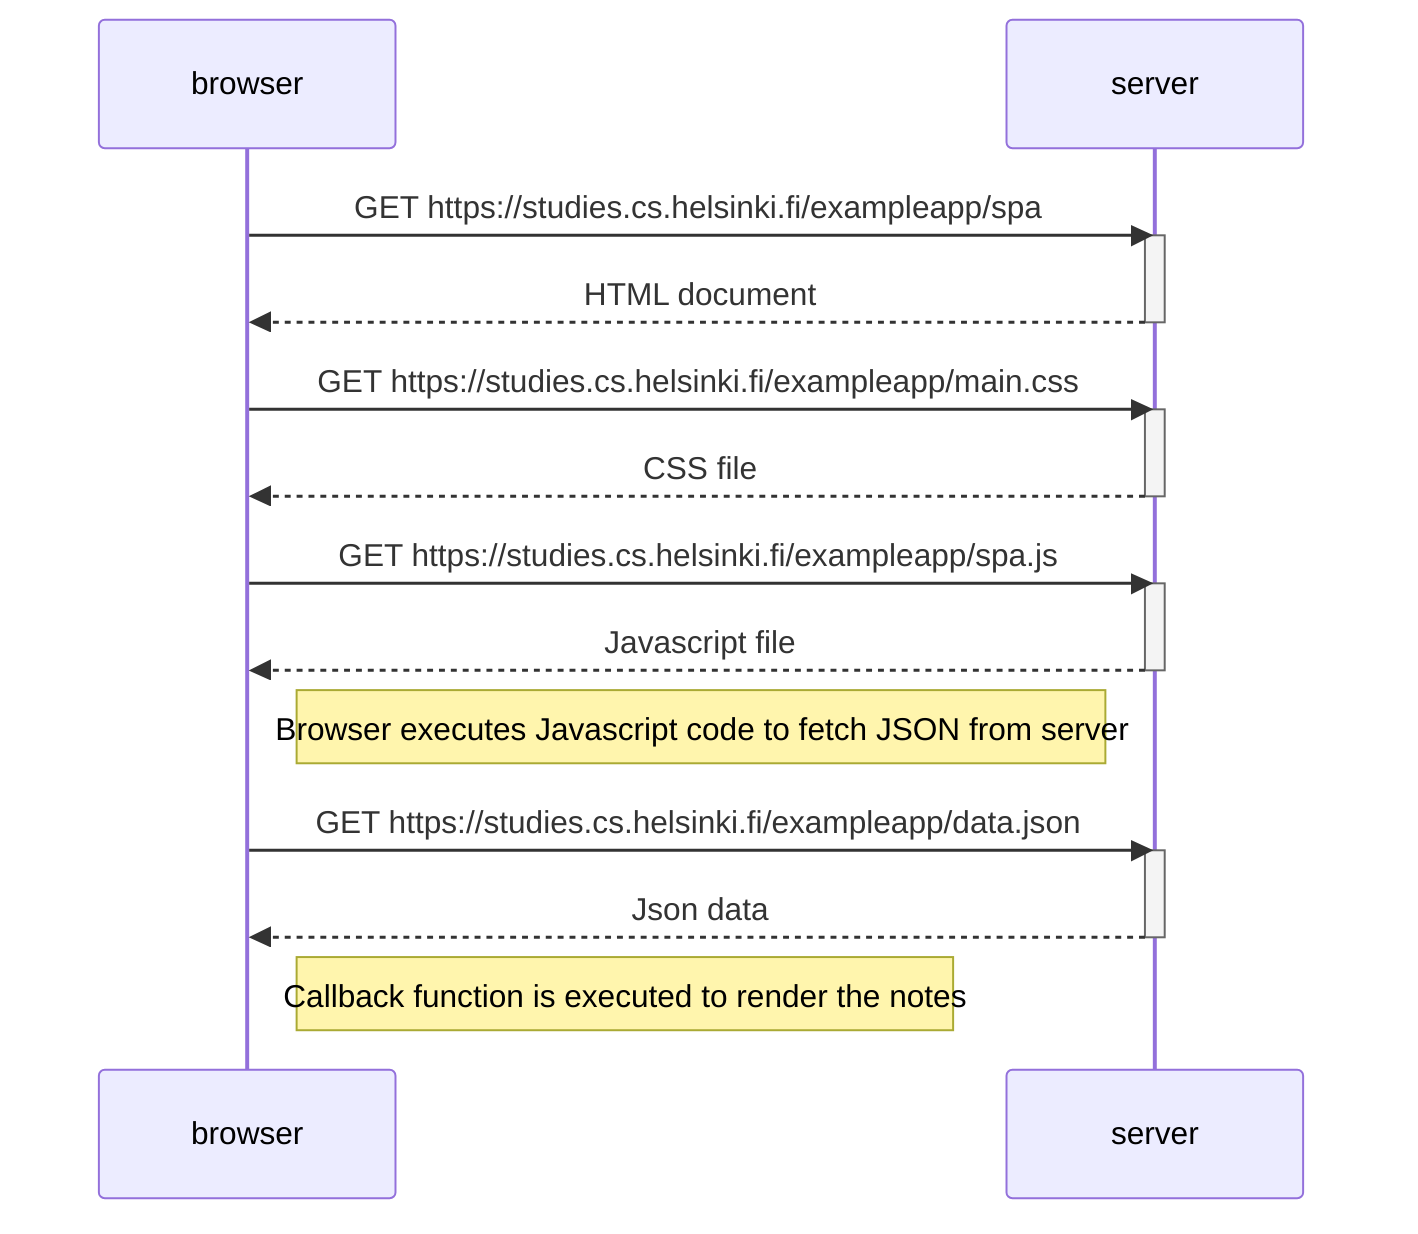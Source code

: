 sequenceDiagram
    participant browser
    participant server

    
    browser->>server: GET https://studies.cs.helsinki.fi/exampleapp/spa
    activate server
    server-->>browser: HTML document
    deactivate server

    browser->>server: GET https://studies.cs.helsinki.fi/exampleapp/main.css
    activate server
    server-->>browser: CSS file
    deactivate server

    browser->>server: GET https://studies.cs.helsinki.fi/exampleapp/spa.js
    activate server
    server-->>browser: Javascript file
    deactivate server
    Note right of browser: Browser executes Javascript code to fetch JSON from server

    browser->>server: GET https://studies.cs.helsinki.fi/exampleapp/data.json
    activate server
    server-->>browser: Json data
    deactivate server

    Note right of browser: Callback function is executed to render the notes